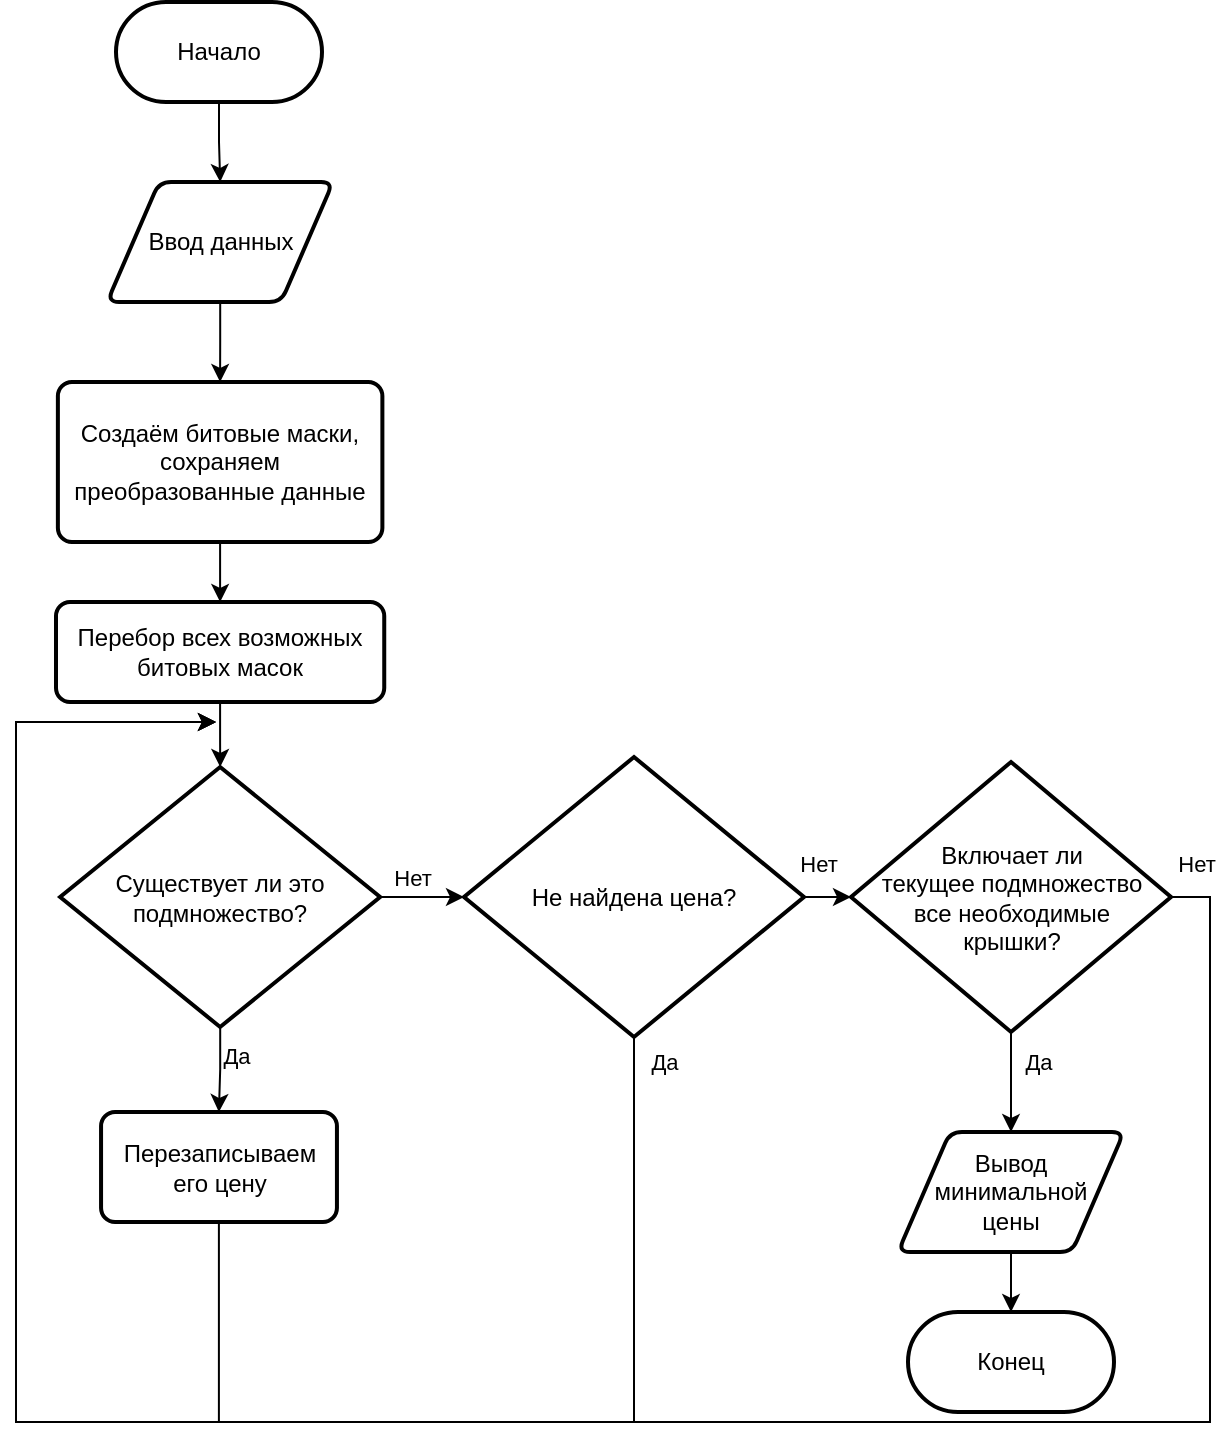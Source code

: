 <mxfile version="21.1.5" type="github">
  <diagram name="Страница 1" id="bQ_sUt_3Wh9Wx7oGjv2P">
    <mxGraphModel dx="849" dy="766" grid="1" gridSize="10" guides="1" tooltips="1" connect="1" arrows="1" fold="1" page="1" pageScale="1" pageWidth="827" pageHeight="1169" math="0" shadow="0">
      <root>
        <mxCell id="0" />
        <mxCell id="1" parent="0" />
        <mxCell id="9YqZ-mT2EYhB-0YeohwO-23" value="" style="edgeStyle=orthogonalEdgeStyle;rounded=0;orthogonalLoop=1;jettySize=auto;html=1;" parent="1" source="_G6RMqRvs4XDsVMkIvbF-3" target="_G6RMqRvs4XDsVMkIvbF-7" edge="1">
          <mxGeometry relative="1" as="geometry" />
        </mxCell>
        <mxCell id="_G6RMqRvs4XDsVMkIvbF-3" value="Ввод данных" style="shape=parallelogram;html=1;strokeWidth=2;perimeter=parallelogramPerimeter;whiteSpace=wrap;rounded=1;arcSize=12;size=0.23;" parent="1" vertex="1">
          <mxGeometry x="65.56" y="110" width="113" height="60" as="geometry" />
        </mxCell>
        <mxCell id="9YqZ-mT2EYhB-0YeohwO-25" value="" style="edgeStyle=orthogonalEdgeStyle;rounded=0;orthogonalLoop=1;jettySize=auto;html=1;entryX=0.5;entryY=0;entryDx=0;entryDy=0;" parent="1" source="_G6RMqRvs4XDsVMkIvbF-7" target="_G6RMqRvs4XDsVMkIvbF-9" edge="1">
          <mxGeometry relative="1" as="geometry" />
        </mxCell>
        <mxCell id="_G6RMqRvs4XDsVMkIvbF-7" value="Создаём битовые маски, сохраняем преобразованные данные" style="rounded=1;whiteSpace=wrap;html=1;absoluteArcSize=1;arcSize=14;strokeWidth=2;" parent="1" vertex="1">
          <mxGeometry x="40.94" y="210" width="162.25" height="80" as="geometry" />
        </mxCell>
        <mxCell id="9YqZ-mT2EYhB-0YeohwO-26" value="" style="edgeStyle=orthogonalEdgeStyle;rounded=0;orthogonalLoop=1;jettySize=auto;html=1;" parent="1" source="_G6RMqRvs4XDsVMkIvbF-9" target="_G6RMqRvs4XDsVMkIvbF-21" edge="1">
          <mxGeometry relative="1" as="geometry" />
        </mxCell>
        <mxCell id="_G6RMqRvs4XDsVMkIvbF-9" value="Перебор всех возможных битовых масок" style="rounded=1;whiteSpace=wrap;html=1;absoluteArcSize=1;arcSize=14;strokeWidth=2;" parent="1" vertex="1">
          <mxGeometry x="40" y="320" width="164.12" height="50" as="geometry" />
        </mxCell>
        <mxCell id="9YqZ-mT2EYhB-0YeohwO-27" value="" style="edgeStyle=orthogonalEdgeStyle;rounded=0;orthogonalLoop=1;jettySize=auto;html=1;" parent="1" source="_G6RMqRvs4XDsVMkIvbF-21" target="9YqZ-mT2EYhB-0YeohwO-1" edge="1">
          <mxGeometry relative="1" as="geometry" />
        </mxCell>
        <mxCell id="9YqZ-mT2EYhB-0YeohwO-36" value="Нет" style="edgeLabel;html=1;align=center;verticalAlign=middle;resizable=0;points=[];" parent="9YqZ-mT2EYhB-0YeohwO-27" vertex="1" connectable="0">
          <mxGeometry x="-0.252" y="3" relative="1" as="geometry">
            <mxPoint y="-7" as="offset" />
          </mxGeometry>
        </mxCell>
        <mxCell id="9YqZ-mT2EYhB-0YeohwO-28" value="" style="edgeStyle=orthogonalEdgeStyle;rounded=0;orthogonalLoop=1;jettySize=auto;html=1;" parent="1" source="_G6RMqRvs4XDsVMkIvbF-21" target="9YqZ-mT2EYhB-0YeohwO-3" edge="1">
          <mxGeometry relative="1" as="geometry" />
        </mxCell>
        <mxCell id="9YqZ-mT2EYhB-0YeohwO-35" value="Да" style="edgeLabel;html=1;align=center;verticalAlign=middle;resizable=0;points=[];" parent="9YqZ-mT2EYhB-0YeohwO-28" vertex="1" connectable="0">
          <mxGeometry x="-0.35" relative="1" as="geometry">
            <mxPoint x="8" as="offset" />
          </mxGeometry>
        </mxCell>
        <mxCell id="_G6RMqRvs4XDsVMkIvbF-21" value="Существует ли это подмножество?" style="strokeWidth=2;html=1;shape=mxgraph.flowchart.decision;whiteSpace=wrap;" parent="1" vertex="1">
          <mxGeometry x="42.06" y="402.5" width="160" height="130" as="geometry" />
        </mxCell>
        <mxCell id="9YqZ-mT2EYhB-0YeohwO-29" value="" style="edgeStyle=orthogonalEdgeStyle;rounded=0;orthogonalLoop=1;jettySize=auto;html=1;" parent="1" source="9YqZ-mT2EYhB-0YeohwO-1" target="9YqZ-mT2EYhB-0YeohwO-2" edge="1">
          <mxGeometry relative="1" as="geometry" />
        </mxCell>
        <mxCell id="9YqZ-mT2EYhB-0YeohwO-38" value="Нет" style="edgeLabel;html=1;align=center;verticalAlign=middle;resizable=0;points=[];" parent="9YqZ-mT2EYhB-0YeohwO-29" vertex="1" connectable="0">
          <mxGeometry x="0.357" relative="1" as="geometry">
            <mxPoint x="1" y="-17" as="offset" />
          </mxGeometry>
        </mxCell>
        <mxCell id="9YqZ-mT2EYhB-0YeohwO-31" style="edgeStyle=orthogonalEdgeStyle;rounded=0;orthogonalLoop=1;jettySize=auto;html=1;exitX=0.5;exitY=1;exitDx=0;exitDy=0;exitPerimeter=0;" parent="1" source="9YqZ-mT2EYhB-0YeohwO-1" edge="1">
          <mxGeometry relative="1" as="geometry">
            <mxPoint x="120" y="380" as="targetPoint" />
            <Array as="points">
              <mxPoint x="329" y="730" />
              <mxPoint x="20" y="730" />
              <mxPoint x="20" y="380" />
              <mxPoint x="40" y="380" />
            </Array>
          </mxGeometry>
        </mxCell>
        <mxCell id="9YqZ-mT2EYhB-0YeohwO-37" value="Да" style="edgeLabel;html=1;align=center;verticalAlign=middle;resizable=0;points=[];" parent="9YqZ-mT2EYhB-0YeohwO-31" vertex="1" connectable="0">
          <mxGeometry x="-0.913" y="-4" relative="1" as="geometry">
            <mxPoint x="19" y="-29" as="offset" />
          </mxGeometry>
        </mxCell>
        <mxCell id="9YqZ-mT2EYhB-0YeohwO-1" value="Не найдена цена?" style="strokeWidth=2;html=1;shape=mxgraph.flowchart.decision;whiteSpace=wrap;" parent="1" vertex="1">
          <mxGeometry x="244" y="397.5" width="170" height="140" as="geometry" />
        </mxCell>
        <mxCell id="9YqZ-mT2EYhB-0YeohwO-32" value="" style="edgeStyle=orthogonalEdgeStyle;rounded=0;orthogonalLoop=1;jettySize=auto;html=1;" parent="1" source="9YqZ-mT2EYhB-0YeohwO-2" target="9YqZ-mT2EYhB-0YeohwO-11" edge="1">
          <mxGeometry relative="1" as="geometry" />
        </mxCell>
        <mxCell id="9YqZ-mT2EYhB-0YeohwO-39" value="Да" style="edgeLabel;html=1;align=center;verticalAlign=middle;resizable=0;points=[];" parent="9YqZ-mT2EYhB-0YeohwO-32" vertex="1" connectable="0">
          <mxGeometry x="-0.221" y="2" relative="1" as="geometry">
            <mxPoint x="11" y="-5" as="offset" />
          </mxGeometry>
        </mxCell>
        <mxCell id="IZgJ4jbm0oSyi-nwuV4--1" style="edgeStyle=orthogonalEdgeStyle;rounded=0;orthogonalLoop=1;jettySize=auto;html=1;" edge="1" parent="1" source="9YqZ-mT2EYhB-0YeohwO-2">
          <mxGeometry relative="1" as="geometry">
            <mxPoint x="120" y="380" as="targetPoint" />
            <Array as="points">
              <mxPoint x="617" y="468" />
              <mxPoint x="617" y="730" />
              <mxPoint x="20" y="730" />
              <mxPoint x="20" y="380" />
            </Array>
          </mxGeometry>
        </mxCell>
        <mxCell id="IZgJ4jbm0oSyi-nwuV4--2" value="Нет" style="edgeLabel;html=1;align=center;verticalAlign=middle;resizable=0;points=[];" vertex="1" connectable="0" parent="IZgJ4jbm0oSyi-nwuV4--1">
          <mxGeometry x="-0.944" y="-3" relative="1" as="geometry">
            <mxPoint x="-4" y="-34" as="offset" />
          </mxGeometry>
        </mxCell>
        <mxCell id="9YqZ-mT2EYhB-0YeohwO-2" value="Включает ли &lt;br&gt;текущее подмножество &lt;br&gt;все необходимые &lt;br&gt;крышки?" style="strokeWidth=2;html=1;shape=mxgraph.flowchart.decision;whiteSpace=wrap;" parent="1" vertex="1">
          <mxGeometry x="437.5" y="400" width="160" height="135" as="geometry" />
        </mxCell>
        <mxCell id="9YqZ-mT2EYhB-0YeohwO-30" style="edgeStyle=orthogonalEdgeStyle;rounded=0;orthogonalLoop=1;jettySize=auto;html=1;" parent="1" source="9YqZ-mT2EYhB-0YeohwO-3" edge="1">
          <mxGeometry relative="1" as="geometry">
            <mxPoint x="120" y="380" as="targetPoint" />
            <Array as="points">
              <mxPoint x="121" y="730" />
              <mxPoint x="20" y="730" />
              <mxPoint x="20" y="380" />
            </Array>
          </mxGeometry>
        </mxCell>
        <mxCell id="9YqZ-mT2EYhB-0YeohwO-3" value="Перезаписываем его цену" style="rounded=1;whiteSpace=wrap;html=1;absoluteArcSize=1;arcSize=14;strokeWidth=2;" parent="1" vertex="1">
          <mxGeometry x="62.53" y="575" width="117.94" height="55" as="geometry" />
        </mxCell>
        <mxCell id="9YqZ-mT2EYhB-0YeohwO-22" value="" style="edgeStyle=orthogonalEdgeStyle;rounded=0;orthogonalLoop=1;jettySize=auto;html=1;" parent="1" source="9YqZ-mT2EYhB-0YeohwO-8" target="_G6RMqRvs4XDsVMkIvbF-3" edge="1">
          <mxGeometry relative="1" as="geometry" />
        </mxCell>
        <mxCell id="9YqZ-mT2EYhB-0YeohwO-8" value="Начало" style="html=1;dashed=0;whiteSpace=wrap;shape=mxgraph.dfd.start;strokeWidth=2;" parent="1" vertex="1">
          <mxGeometry x="70" y="20" width="103" height="50" as="geometry" />
        </mxCell>
        <mxCell id="9YqZ-mT2EYhB-0YeohwO-10" value="Конец" style="html=1;dashed=0;whiteSpace=wrap;shape=mxgraph.dfd.start;strokeWidth=2;" parent="1" vertex="1">
          <mxGeometry x="466" y="675" width="103" height="50" as="geometry" />
        </mxCell>
        <mxCell id="9YqZ-mT2EYhB-0YeohwO-34" value="" style="edgeStyle=orthogonalEdgeStyle;rounded=0;orthogonalLoop=1;jettySize=auto;html=1;" parent="1" source="9YqZ-mT2EYhB-0YeohwO-11" target="9YqZ-mT2EYhB-0YeohwO-10" edge="1">
          <mxGeometry relative="1" as="geometry" />
        </mxCell>
        <mxCell id="9YqZ-mT2EYhB-0YeohwO-11" value="Вывод минимальной&lt;br&gt;цены" style="shape=parallelogram;html=1;strokeWidth=2;perimeter=parallelogramPerimeter;whiteSpace=wrap;rounded=1;arcSize=12;size=0.23;" parent="1" vertex="1">
          <mxGeometry x="461.0" y="585" width="113" height="60" as="geometry" />
        </mxCell>
      </root>
    </mxGraphModel>
  </diagram>
</mxfile>
